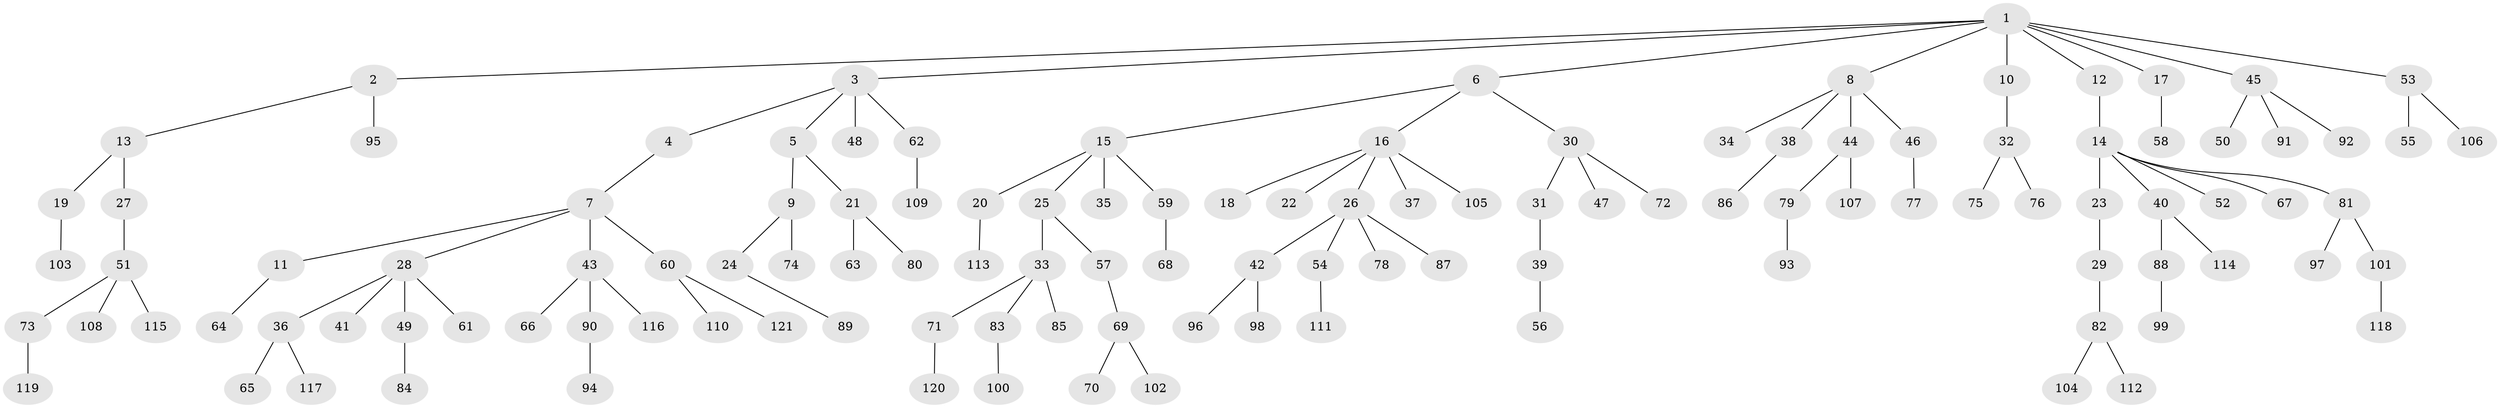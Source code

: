 // coarse degree distribution, {12: 0.020833333333333332, 5: 0.08333333333333333, 7: 0.020833333333333332, 3: 0.0625, 2: 0.14583333333333334, 1: 0.6666666666666666}
// Generated by graph-tools (version 1.1) at 2025/19/03/04/25 18:19:17]
// undirected, 121 vertices, 120 edges
graph export_dot {
graph [start="1"]
  node [color=gray90,style=filled];
  1;
  2;
  3;
  4;
  5;
  6;
  7;
  8;
  9;
  10;
  11;
  12;
  13;
  14;
  15;
  16;
  17;
  18;
  19;
  20;
  21;
  22;
  23;
  24;
  25;
  26;
  27;
  28;
  29;
  30;
  31;
  32;
  33;
  34;
  35;
  36;
  37;
  38;
  39;
  40;
  41;
  42;
  43;
  44;
  45;
  46;
  47;
  48;
  49;
  50;
  51;
  52;
  53;
  54;
  55;
  56;
  57;
  58;
  59;
  60;
  61;
  62;
  63;
  64;
  65;
  66;
  67;
  68;
  69;
  70;
  71;
  72;
  73;
  74;
  75;
  76;
  77;
  78;
  79;
  80;
  81;
  82;
  83;
  84;
  85;
  86;
  87;
  88;
  89;
  90;
  91;
  92;
  93;
  94;
  95;
  96;
  97;
  98;
  99;
  100;
  101;
  102;
  103;
  104;
  105;
  106;
  107;
  108;
  109;
  110;
  111;
  112;
  113;
  114;
  115;
  116;
  117;
  118;
  119;
  120;
  121;
  1 -- 2;
  1 -- 3;
  1 -- 6;
  1 -- 8;
  1 -- 10;
  1 -- 12;
  1 -- 17;
  1 -- 45;
  1 -- 53;
  2 -- 13;
  2 -- 95;
  3 -- 4;
  3 -- 5;
  3 -- 48;
  3 -- 62;
  4 -- 7;
  5 -- 9;
  5 -- 21;
  6 -- 15;
  6 -- 16;
  6 -- 30;
  7 -- 11;
  7 -- 28;
  7 -- 43;
  7 -- 60;
  8 -- 34;
  8 -- 38;
  8 -- 44;
  8 -- 46;
  9 -- 24;
  9 -- 74;
  10 -- 32;
  11 -- 64;
  12 -- 14;
  13 -- 19;
  13 -- 27;
  14 -- 23;
  14 -- 40;
  14 -- 52;
  14 -- 67;
  14 -- 81;
  15 -- 20;
  15 -- 25;
  15 -- 35;
  15 -- 59;
  16 -- 18;
  16 -- 22;
  16 -- 26;
  16 -- 37;
  16 -- 105;
  17 -- 58;
  19 -- 103;
  20 -- 113;
  21 -- 63;
  21 -- 80;
  23 -- 29;
  24 -- 89;
  25 -- 33;
  25 -- 57;
  26 -- 42;
  26 -- 54;
  26 -- 78;
  26 -- 87;
  27 -- 51;
  28 -- 36;
  28 -- 41;
  28 -- 49;
  28 -- 61;
  29 -- 82;
  30 -- 31;
  30 -- 47;
  30 -- 72;
  31 -- 39;
  32 -- 75;
  32 -- 76;
  33 -- 71;
  33 -- 83;
  33 -- 85;
  36 -- 65;
  36 -- 117;
  38 -- 86;
  39 -- 56;
  40 -- 88;
  40 -- 114;
  42 -- 96;
  42 -- 98;
  43 -- 66;
  43 -- 90;
  43 -- 116;
  44 -- 79;
  44 -- 107;
  45 -- 50;
  45 -- 91;
  45 -- 92;
  46 -- 77;
  49 -- 84;
  51 -- 73;
  51 -- 108;
  51 -- 115;
  53 -- 55;
  53 -- 106;
  54 -- 111;
  57 -- 69;
  59 -- 68;
  60 -- 110;
  60 -- 121;
  62 -- 109;
  69 -- 70;
  69 -- 102;
  71 -- 120;
  73 -- 119;
  79 -- 93;
  81 -- 97;
  81 -- 101;
  82 -- 104;
  82 -- 112;
  83 -- 100;
  88 -- 99;
  90 -- 94;
  101 -- 118;
}
